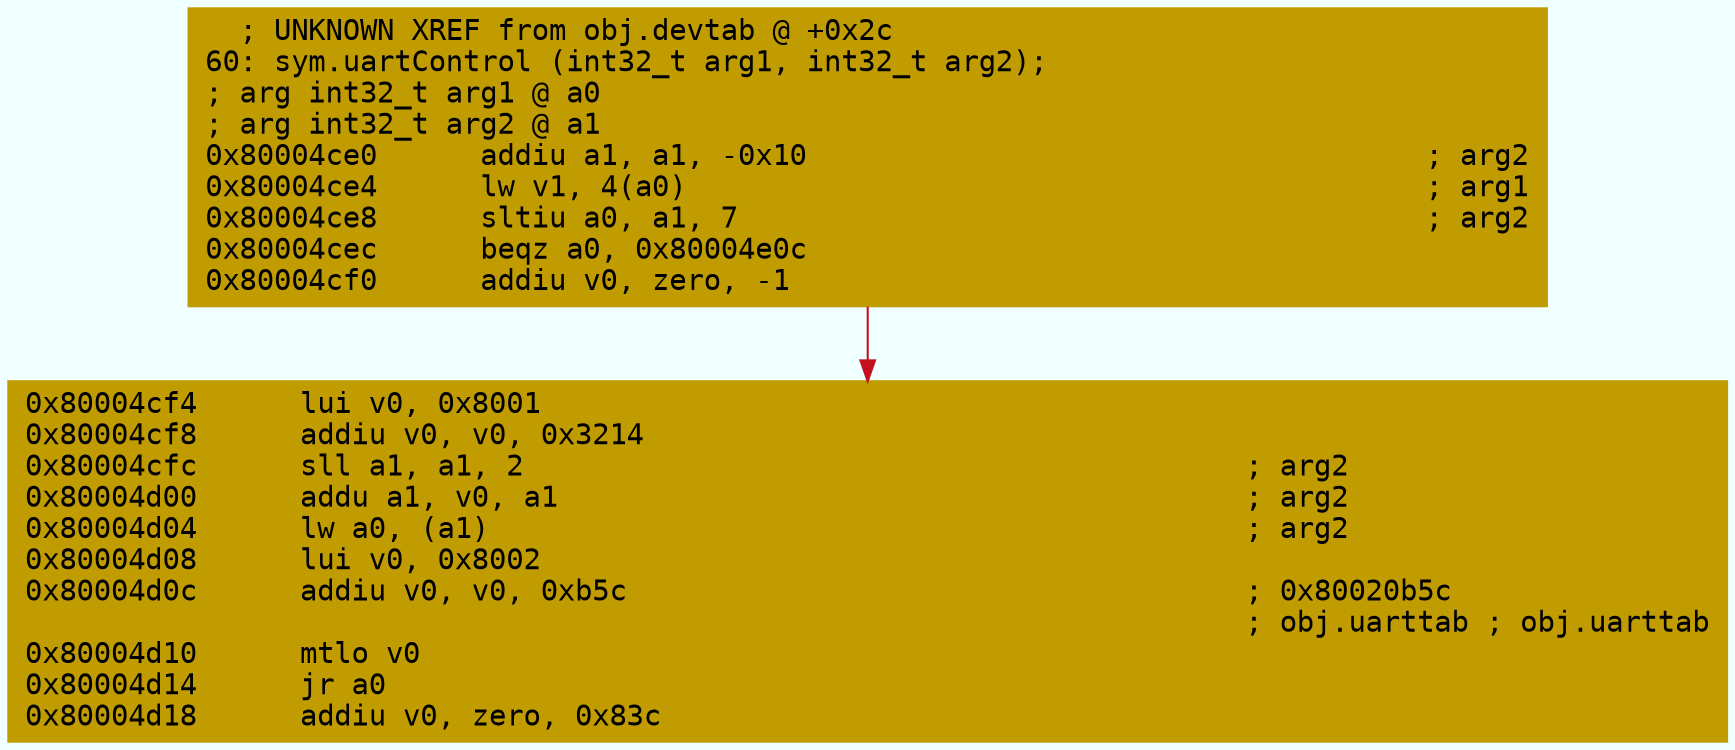 digraph code {
	graph [bgcolor=azure fontsize=8 fontname="Courier" splines="ortho"];
	node [fillcolor=gray style=filled shape=box];
	edge [arrowhead="normal"];
	"0x80004ce0" [URL="sym.uartControl/0x80004ce0", fillcolor="#c19c00",color="#c19c00", fontname="Courier",label="  ; UNKNOWN XREF from obj.devtab @ +0x2c\l60: sym.uartControl (int32_t arg1, int32_t arg2);\l; arg int32_t arg1 @ a0\l; arg int32_t arg2 @ a1\l0x80004ce0      addiu a1, a1, -0x10                                    ; arg2\l0x80004ce4      lw v1, 4(a0)                                           ; arg1\l0x80004ce8      sltiu a0, a1, 7                                        ; arg2\l0x80004cec      beqz a0, 0x80004e0c\l0x80004cf0      addiu v0, zero, -1\l"]
	"0x80004cf4" [URL="sym.uartControl/0x80004cf4", fillcolor="#c19c00",color="#c19c00", fontname="Courier",label="0x80004cf4      lui v0, 0x8001\l0x80004cf8      addiu v0, v0, 0x3214\l0x80004cfc      sll a1, a1, 2                                          ; arg2\l0x80004d00      addu a1, v0, a1                                        ; arg2\l0x80004d04      lw a0, (a1)                                            ; arg2\l0x80004d08      lui v0, 0x8002\l0x80004d0c      addiu v0, v0, 0xb5c                                    ; 0x80020b5c\l                                                                       ; obj.uarttab ; obj.uarttab\l0x80004d10      mtlo v0\l0x80004d14      jr a0\l0x80004d18      addiu v0, zero, 0x83c\l"]
        "0x80004ce0" -> "0x80004cf4" [color="#c50f1f"];
}
